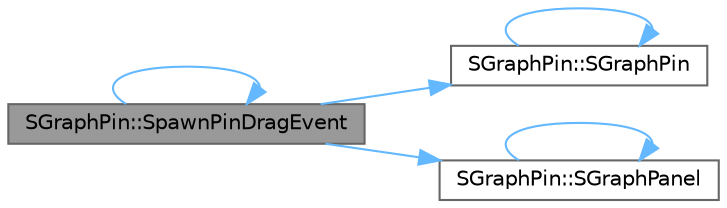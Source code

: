 digraph "SGraphPin::SpawnPinDragEvent"
{
 // INTERACTIVE_SVG=YES
 // LATEX_PDF_SIZE
  bgcolor="transparent";
  edge [fontname=Helvetica,fontsize=10,labelfontname=Helvetica,labelfontsize=10];
  node [fontname=Helvetica,fontsize=10,shape=box,height=0.2,width=0.4];
  rankdir="LR";
  Node1 [id="Node000001",label="SGraphPin::SpawnPinDragEvent",height=0.2,width=0.4,color="gray40", fillcolor="grey60", style="filled", fontcolor="black",tooltip="Spawns a FDragConnection or similar class for the pin drag event."];
  Node1 -> Node2 [id="edge1_Node000001_Node000002",color="steelblue1",style="solid",tooltip=" "];
  Node2 [id="Node000002",label="SGraphPin::SGraphPin",height=0.2,width=0.4,color="grey40", fillcolor="white", style="filled",URL="$df/d9b/classSGraphPin.html#ace8fc494725b21676df8d6de7fe39940",tooltip=" "];
  Node2 -> Node2 [id="edge2_Node000002_Node000002",color="steelblue1",style="solid",tooltip=" "];
  Node1 -> Node3 [id="edge3_Node000001_Node000003",color="steelblue1",style="solid",tooltip=" "];
  Node3 [id="Node000003",label="SGraphPin::SGraphPanel",height=0.2,width=0.4,color="grey40", fillcolor="white", style="filled",URL="$df/d9b/classSGraphPin.html#ae8348dd0246061a286a2def02edce2b3",tooltip=" "];
  Node3 -> Node3 [id="edge4_Node000003_Node000003",color="steelblue1",style="solid",tooltip=" "];
  Node1 -> Node1 [id="edge5_Node000001_Node000001",color="steelblue1",style="solid",tooltip=" "];
}
